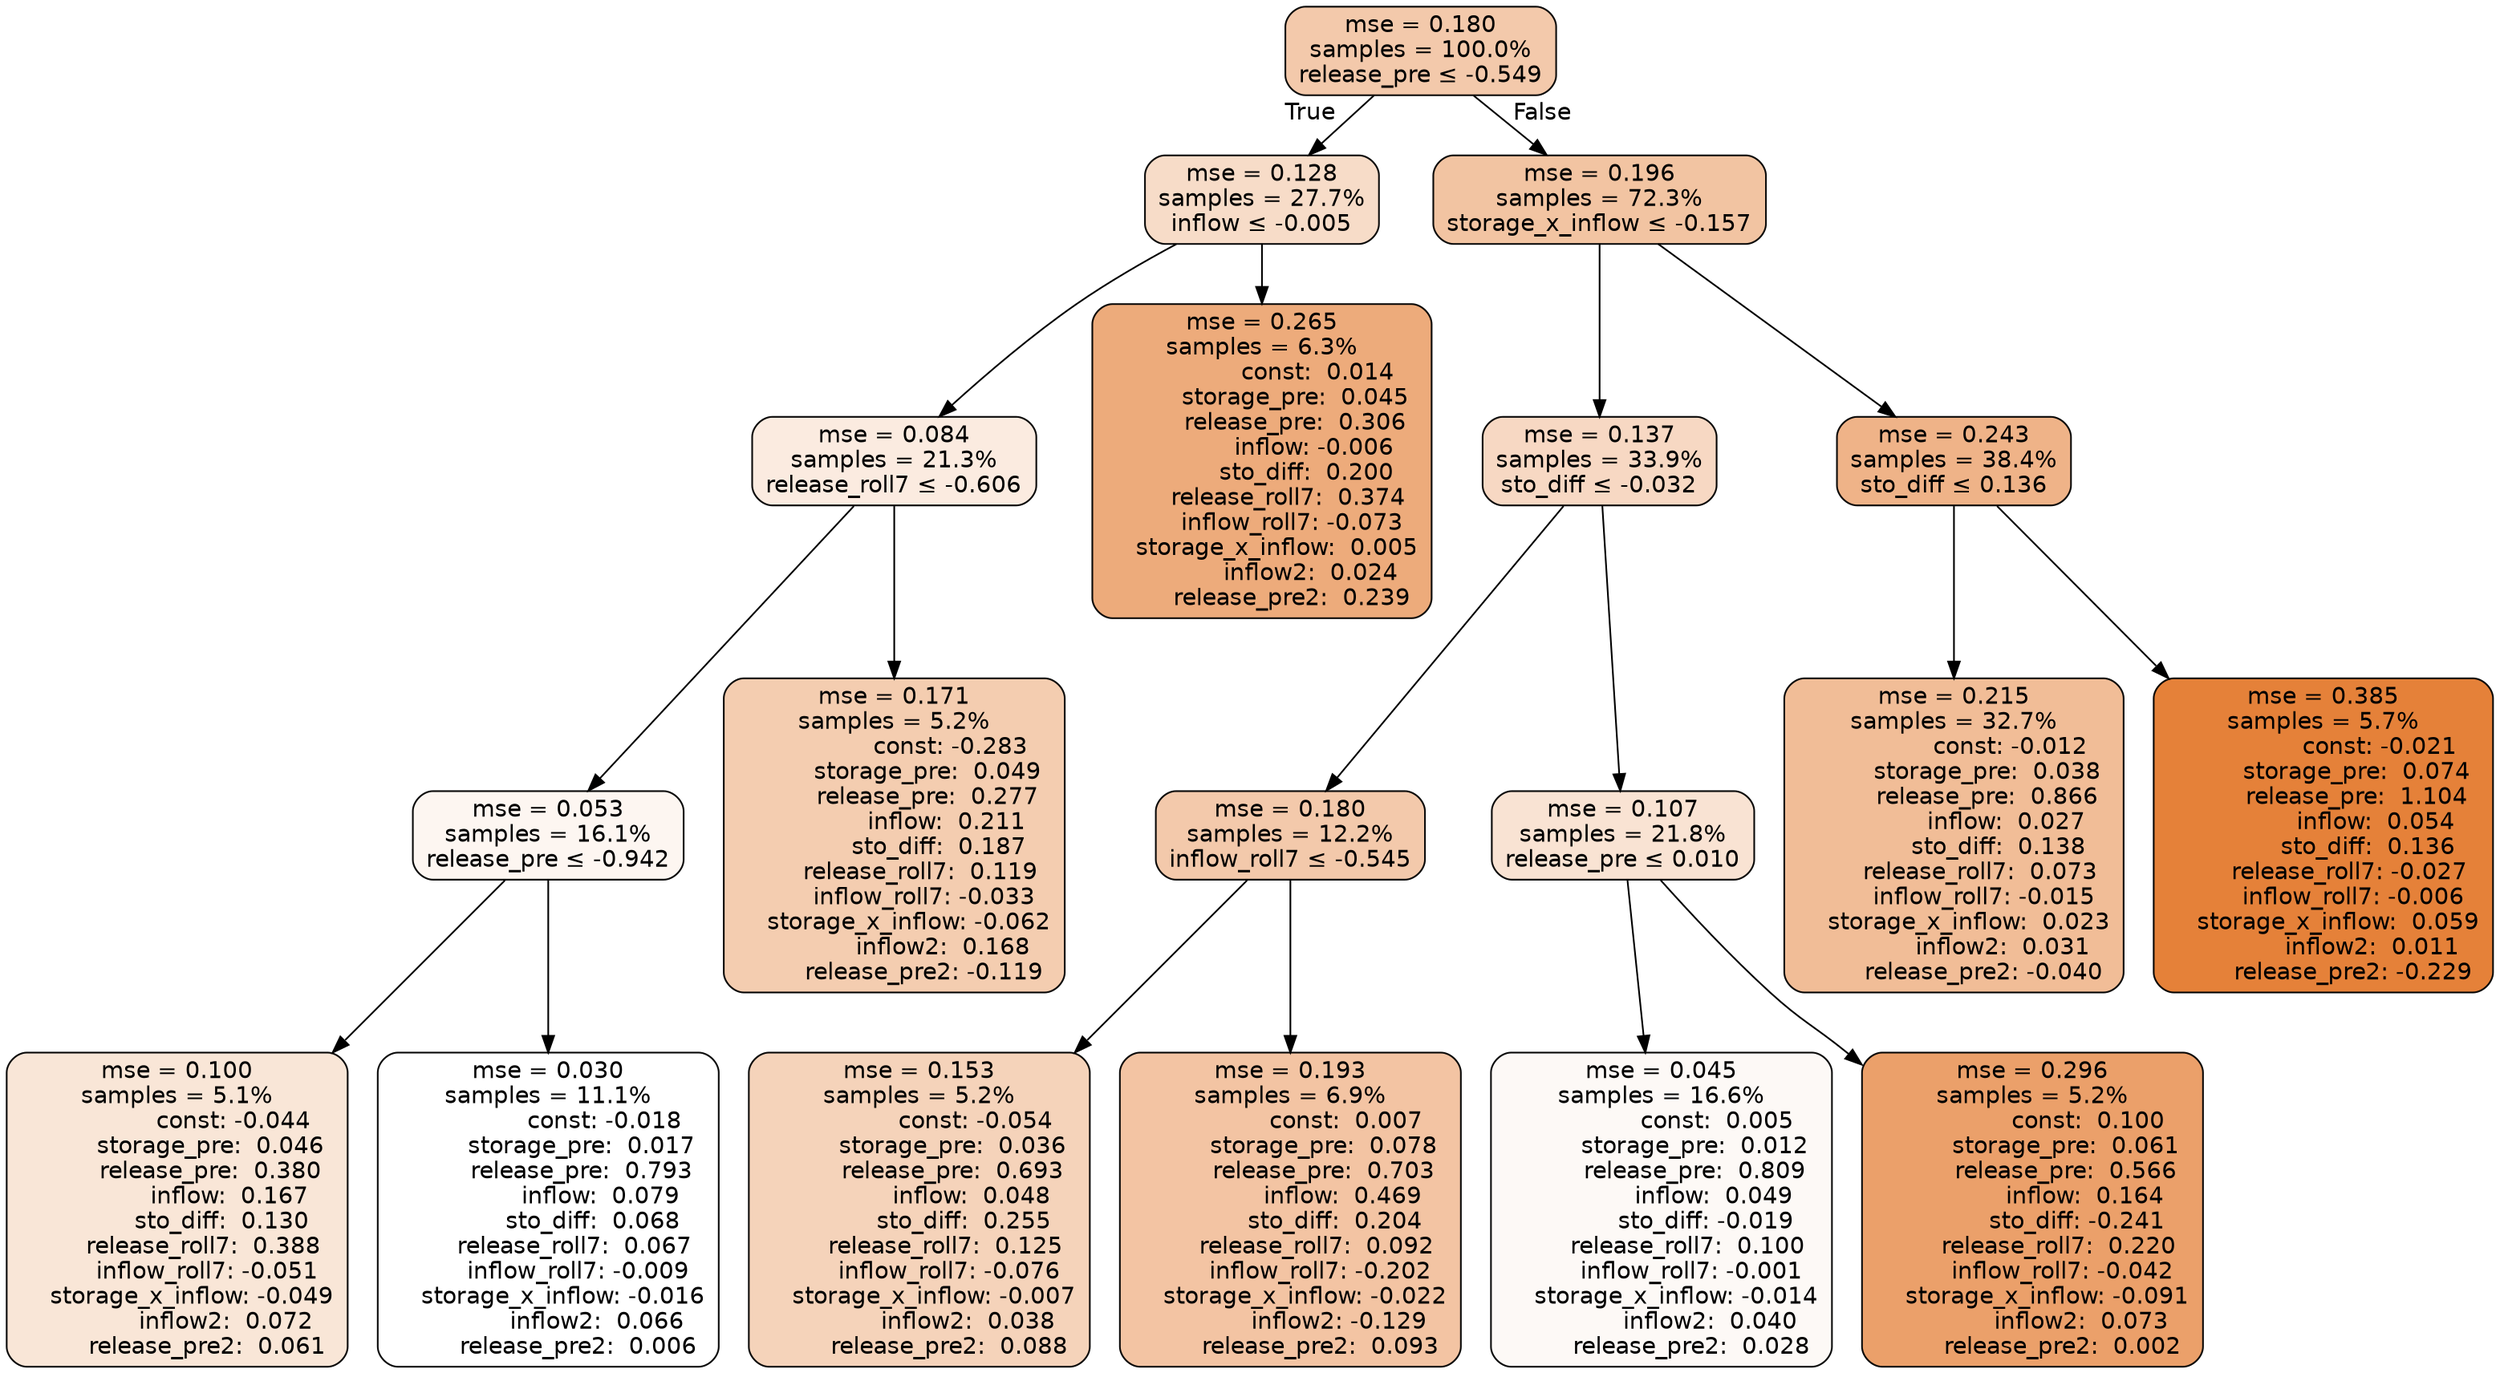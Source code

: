 digraph tree {
bgcolor="transparent"
node [shape=rectangle, style="filled, rounded", color="black", fontname=helvetica] ;
edge [fontname=helvetica] ;
	"0" [label="mse = 0.180
samples = 100.0%
release_pre &le; -0.549", fillcolor="#f3c9ab"]
	"1" [label="mse = 0.128
samples = 27.7%
inflow &le; -0.005", fillcolor="#f7dcc8"]
	"2" [label="mse = 0.084
samples = 21.3%
release_roll7 &le; -0.606", fillcolor="#fbebe0"]
	"3" [label="mse = 0.053
samples = 16.1%
release_pre &le; -0.942", fillcolor="#fdf6f1"]
	"4" [label="mse = 0.100
samples = 5.1%
               const: -0.044
         storage_pre:  0.046
         release_pre:  0.380
              inflow:  0.167
            sto_diff:  0.130
       release_roll7:  0.388
        inflow_roll7: -0.051
    storage_x_inflow: -0.049
             inflow2:  0.072
        release_pre2:  0.061", fillcolor="#f9e6d7"]
	"5" [label="mse = 0.030
samples = 11.1%
               const: -0.018
         storage_pre:  0.017
         release_pre:  0.793
              inflow:  0.079
            sto_diff:  0.068
       release_roll7:  0.067
        inflow_roll7: -0.009
    storage_x_inflow: -0.016
             inflow2:  0.066
        release_pre2:  0.006", fillcolor="#ffffff"]
	"6" [label="mse = 0.171
samples = 5.2%
               const: -0.283
         storage_pre:  0.049
         release_pre:  0.277
              inflow:  0.211
            sto_diff:  0.187
       release_roll7:  0.119
        inflow_roll7: -0.033
    storage_x_inflow: -0.062
             inflow2:  0.168
        release_pre2: -0.119", fillcolor="#f4cdb0"]
	"7" [label="mse = 0.265
samples = 6.3%
               const:  0.014
         storage_pre:  0.045
         release_pre:  0.306
              inflow: -0.006
            sto_diff:  0.200
       release_roll7:  0.374
        inflow_roll7: -0.073
    storage_x_inflow:  0.005
             inflow2:  0.024
        release_pre2:  0.239", fillcolor="#edab7b"]
	"8" [label="mse = 0.196
samples = 72.3%
storage_x_inflow &le; -0.157", fillcolor="#f2c4a2"]
	"9" [label="mse = 0.137
samples = 33.9%
sto_diff &le; -0.032", fillcolor="#f7d8c3"]
	"10" [label="mse = 0.180
samples = 12.2%
inflow_roll7 &le; -0.545", fillcolor="#f3c9ab"]
	"11" [label="mse = 0.153
samples = 5.2%
               const: -0.054
         storage_pre:  0.036
         release_pre:  0.693
              inflow:  0.048
            sto_diff:  0.255
       release_roll7:  0.125
        inflow_roll7: -0.076
    storage_x_inflow: -0.007
             inflow2:  0.038
        release_pre2:  0.088", fillcolor="#f5d3ba"]
	"12" [label="mse = 0.193
samples = 6.9%
               const:  0.007
         storage_pre:  0.078
         release_pre:  0.703
              inflow:  0.469
            sto_diff:  0.204
       release_roll7:  0.092
        inflow_roll7: -0.202
    storage_x_inflow: -0.022
             inflow2: -0.129
        release_pre2:  0.093", fillcolor="#f3c4a3"]
	"13" [label="mse = 0.107
samples = 21.8%
release_pre &le; 0.010", fillcolor="#f9e3d3"]
	"14" [label="mse = 0.045
samples = 16.6%
               const:  0.005
         storage_pre:  0.012
         release_pre:  0.809
              inflow:  0.049
            sto_diff: -0.019
       release_roll7:  0.100
        inflow_roll7: -0.001
    storage_x_inflow: -0.014
             inflow2:  0.040
        release_pre2:  0.028", fillcolor="#fdf9f6"]
	"15" [label="mse = 0.296
samples = 5.2%
               const:  0.100
         storage_pre:  0.061
         release_pre:  0.566
              inflow:  0.164
            sto_diff: -0.241
       release_roll7:  0.220
        inflow_roll7: -0.042
    storage_x_inflow: -0.091
             inflow2:  0.073
        release_pre2:  0.002", fillcolor="#eba06a"]
	"16" [label="mse = 0.243
samples = 38.4%
sto_diff &le; 0.136", fillcolor="#efb388"]
	"17" [label="mse = 0.215
samples = 32.7%
               const: -0.012
         storage_pre:  0.038
         release_pre:  0.866
              inflow:  0.027
            sto_diff:  0.138
       release_roll7:  0.073
        inflow_roll7: -0.015
    storage_x_inflow:  0.023
             inflow2:  0.031
        release_pre2: -0.040", fillcolor="#f1bd97"]
	"18" [label="mse = 0.385
samples = 5.7%
               const: -0.021
         storage_pre:  0.074
         release_pre:  1.104
              inflow:  0.054
            sto_diff:  0.136
       release_roll7: -0.027
        inflow_roll7: -0.006
    storage_x_inflow:  0.059
             inflow2:  0.011
        release_pre2: -0.229", fillcolor="#e58139"]

	"0" -> "1" [labeldistance=2.5, labelangle=45, headlabel="True"]
	"1" -> "2"
	"2" -> "3"
	"3" -> "4"
	"3" -> "5"
	"2" -> "6"
	"1" -> "7"
	"0" -> "8" [labeldistance=2.5, labelangle=-45, headlabel="False"]
	"8" -> "9"
	"9" -> "10"
	"10" -> "11"
	"10" -> "12"
	"9" -> "13"
	"13" -> "14"
	"13" -> "15"
	"8" -> "16"
	"16" -> "17"
	"16" -> "18"
}
